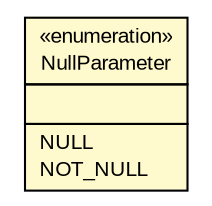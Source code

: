 #!/usr/local/bin/dot
#
# Class diagram 
# Generated by UMLGraph version R5_6-24-gf6e263 (http://www.umlgraph.org/)
#

digraph G {
	edge [fontname="arial",fontsize=10,labelfontname="arial",labelfontsize=10];
	node [fontname="arial",fontsize=10,shape=plaintext];
	nodesep=0.25;
	ranksep=0.5;
	// gov.sandia.cf.model.query.NullParameter
	c247216 [label=<<table title="gov.sandia.cf.model.query.NullParameter" border="0" cellborder="1" cellspacing="0" cellpadding="2" port="p" bgcolor="lemonChiffon" href="./NullParameter.html">
		<tr><td><table border="0" cellspacing="0" cellpadding="1">
<tr><td align="center" balign="center"> &#171;enumeration&#187; </td></tr>
<tr><td align="center" balign="center"> NullParameter </td></tr>
		</table></td></tr>
		<tr><td><table border="0" cellspacing="0" cellpadding="1">
<tr><td align="left" balign="left">  </td></tr>
		</table></td></tr>
		<tr><td><table border="0" cellspacing="0" cellpadding="1">
<tr><td align="left" balign="left"> NULL </td></tr>
<tr><td align="left" balign="left"> NOT_NULL </td></tr>
		</table></td></tr>
		</table>>, URL="./NullParameter.html", fontname="arial", fontcolor="black", fontsize=10.0];
}

